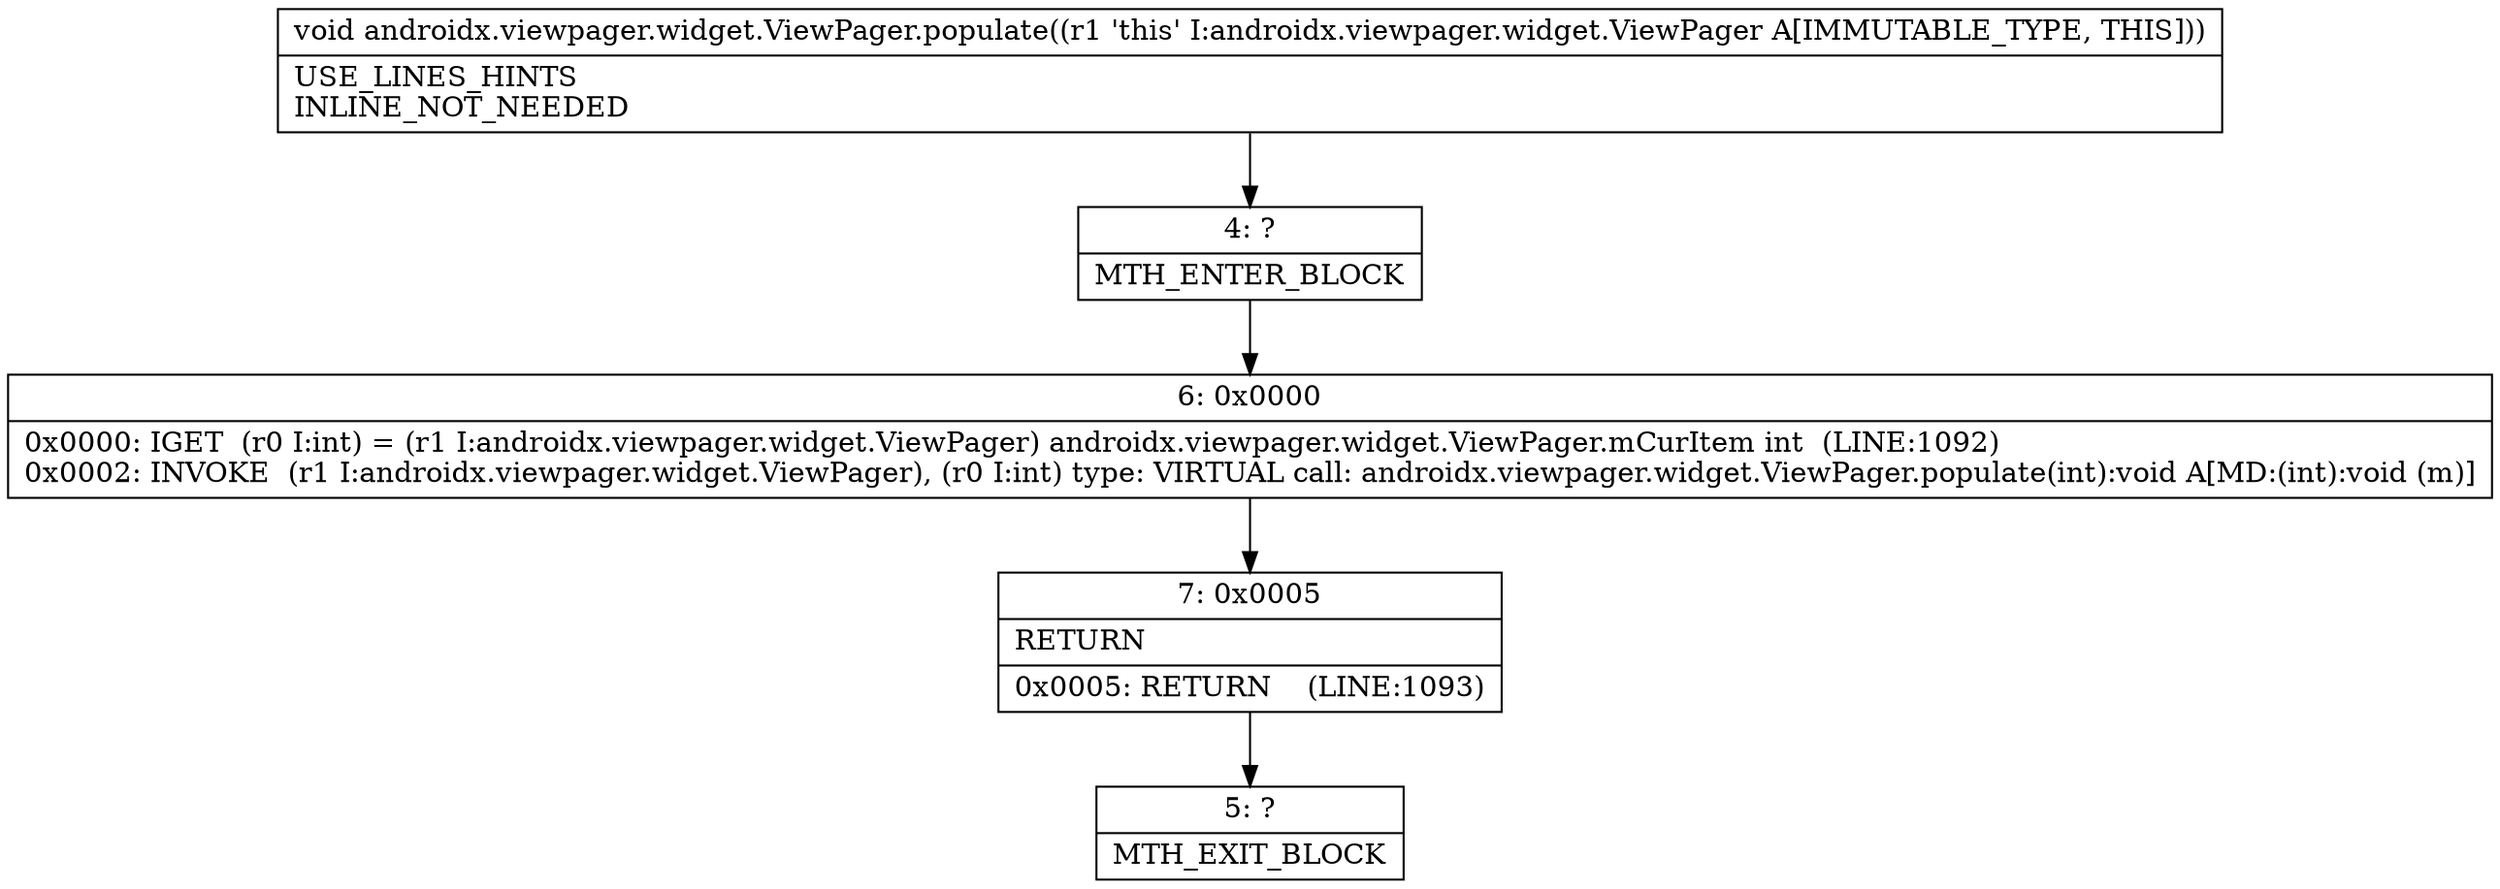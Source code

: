 digraph "CFG forandroidx.viewpager.widget.ViewPager.populate()V" {
Node_4 [shape=record,label="{4\:\ ?|MTH_ENTER_BLOCK\l}"];
Node_6 [shape=record,label="{6\:\ 0x0000|0x0000: IGET  (r0 I:int) = (r1 I:androidx.viewpager.widget.ViewPager) androidx.viewpager.widget.ViewPager.mCurItem int  (LINE:1092)\l0x0002: INVOKE  (r1 I:androidx.viewpager.widget.ViewPager), (r0 I:int) type: VIRTUAL call: androidx.viewpager.widget.ViewPager.populate(int):void A[MD:(int):void (m)]\l}"];
Node_7 [shape=record,label="{7\:\ 0x0005|RETURN\l|0x0005: RETURN    (LINE:1093)\l}"];
Node_5 [shape=record,label="{5\:\ ?|MTH_EXIT_BLOCK\l}"];
MethodNode[shape=record,label="{void androidx.viewpager.widget.ViewPager.populate((r1 'this' I:androidx.viewpager.widget.ViewPager A[IMMUTABLE_TYPE, THIS]))  | USE_LINES_HINTS\lINLINE_NOT_NEEDED\l}"];
MethodNode -> Node_4;Node_4 -> Node_6;
Node_6 -> Node_7;
Node_7 -> Node_5;
}

